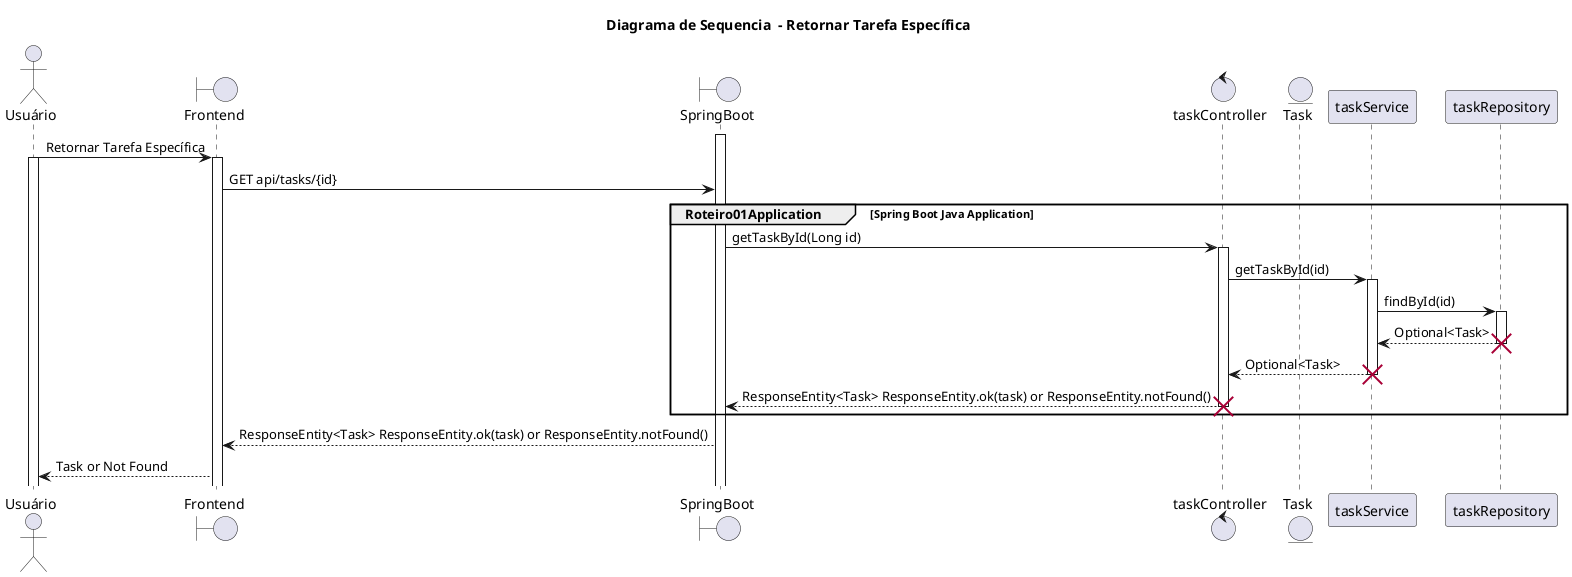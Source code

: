 @startuml
title Diagrama de Sequencia  - Retornar Tarefa Específica
actor Usuário
Boundary Frontend
Boundary SpringBoot
Control taskController
Entity Task
Participant taskService
Participant taskRepository
activate SpringBoot
Usuário -> Frontend: Retornar Tarefa Específica
activate Usuário
activate Frontend
Frontend -> SpringBoot: GET api/tasks/{id}
group Roteiro01Application [Spring Boot Java Application]
SpringBoot -> taskController: getTaskById(Long id)
activate taskController
taskController -> taskService: getTaskById(id)
activate taskService
taskService -> taskRepository: findById(id)
activate taskRepository
taskRepository --> taskService: Optional<Task>
destroy taskRepository
taskService --> taskController: Optional<Task>
destroy taskService
taskController --> SpringBoot: ResponseEntity<Task> ResponseEntity.ok(task) or ResponseEntity.notFound()
destroy taskController
end
SpringBoot --> Frontend : ResponseEntity<Task> ResponseEntity.ok(task) or ResponseEntity.notFound()
Frontend --> Usuário: Task or Not Found
@enduml
